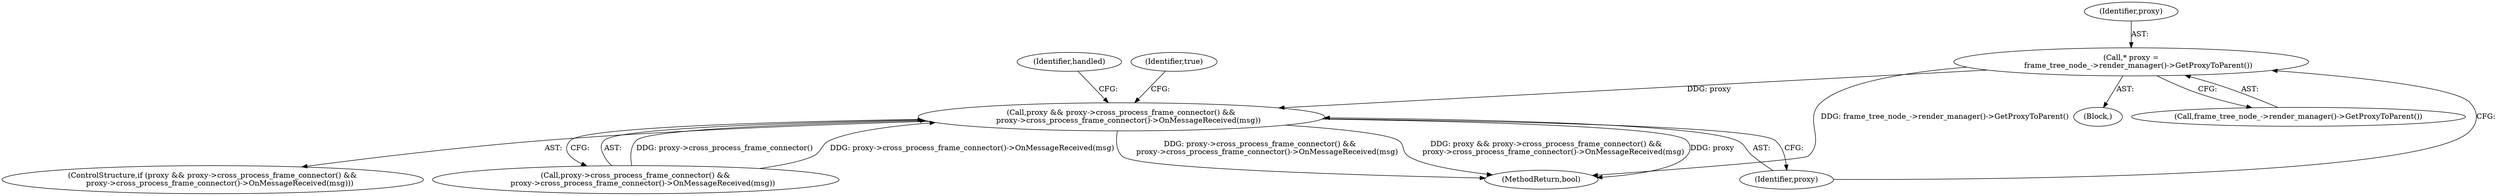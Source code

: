 digraph "0_Chrome_36f801fdbec07d116a6f4f07bb363f10897d6a51@pointer" {
"1000124" [label="(Call,* proxy =\n      frame_tree_node_->render_manager()->GetProxyToParent())"];
"1000128" [label="(Call,proxy && proxy->cross_process_frame_connector() &&\n      proxy->cross_process_frame_connector()->OnMessageReceived(msg))"];
"1000129" [label="(Identifier,proxy)"];
"1000128" [label="(Call,proxy && proxy->cross_process_frame_connector() &&\n      proxy->cross_process_frame_connector()->OnMessageReceived(msg))"];
"1000102" [label="(Block,)"];
"1000125" [label="(Identifier,proxy)"];
"1000126" [label="(Call,frame_tree_node_->render_manager()->GetProxyToParent())"];
"1000137" [label="(Identifier,handled)"];
"1000127" [label="(ControlStructure,if (proxy && proxy->cross_process_frame_connector() &&\n      proxy->cross_process_frame_connector()->OnMessageReceived(msg)))"];
"1000124" [label="(Call,* proxy =\n      frame_tree_node_->render_manager()->GetProxyToParent())"];
"1000130" [label="(Call,proxy->cross_process_frame_connector() &&\n      proxy->cross_process_frame_connector()->OnMessageReceived(msg))"];
"1000141" [label="(MethodReturn,bool)"];
"1000135" [label="(Identifier,true)"];
"1000124" -> "1000102"  [label="AST: "];
"1000124" -> "1000126"  [label="CFG: "];
"1000125" -> "1000124"  [label="AST: "];
"1000126" -> "1000124"  [label="AST: "];
"1000129" -> "1000124"  [label="CFG: "];
"1000124" -> "1000141"  [label="DDG: frame_tree_node_->render_manager()->GetProxyToParent()"];
"1000124" -> "1000128"  [label="DDG: proxy"];
"1000128" -> "1000127"  [label="AST: "];
"1000128" -> "1000129"  [label="CFG: "];
"1000128" -> "1000130"  [label="CFG: "];
"1000129" -> "1000128"  [label="AST: "];
"1000130" -> "1000128"  [label="AST: "];
"1000135" -> "1000128"  [label="CFG: "];
"1000137" -> "1000128"  [label="CFG: "];
"1000128" -> "1000141"  [label="DDG: proxy"];
"1000128" -> "1000141"  [label="DDG: proxy->cross_process_frame_connector() &&\n      proxy->cross_process_frame_connector()->OnMessageReceived(msg)"];
"1000128" -> "1000141"  [label="DDG: proxy && proxy->cross_process_frame_connector() &&\n      proxy->cross_process_frame_connector()->OnMessageReceived(msg)"];
"1000130" -> "1000128"  [label="DDG: proxy->cross_process_frame_connector()"];
"1000130" -> "1000128"  [label="DDG: proxy->cross_process_frame_connector()->OnMessageReceived(msg)"];
}
